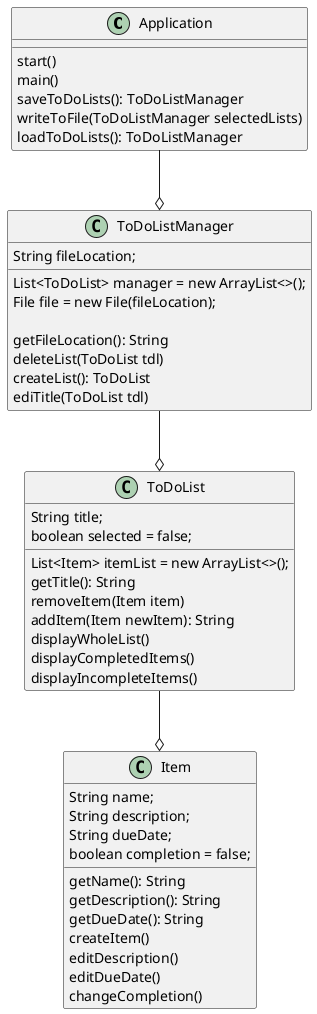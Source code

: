 @startuml
class Application {
    start()
    main()
    saveToDoLists(): ToDoListManager
    writeToFile(ToDoListManager selectedLists)
    loadToDoLists(): ToDoListManager
}

class ToDoListManager {
    List<ToDoList> manager = new ArrayList<>();
    String fileLocation;
    File file = new File(fileLocation);

    getFileLocation(): String
    deleteList(ToDoList tdl)
    createList(): ToDoList
    ediTitle(ToDoList tdl)
}

class ToDoList {
String title;
    List<Item> itemList = new ArrayList<>();
    boolean selected = false;

    getTitle(): String
    removeItem(Item item)
    addItem(Item newItem): String
    displayWholeList()
    displayCompletedItems()
    displayIncompleteItems()
}

class Item {
    String name;
    String description;
    String dueDate;
    boolean completion = false;

    getName(): String
    getDescription(): String
    getDueDate(): String
    createItem()
    editDescription()
    editDueDate()
    changeCompletion()


}
Application --o ToDoListManager
ToDoListManager --o ToDoList
ToDoList --o Item

@enduml